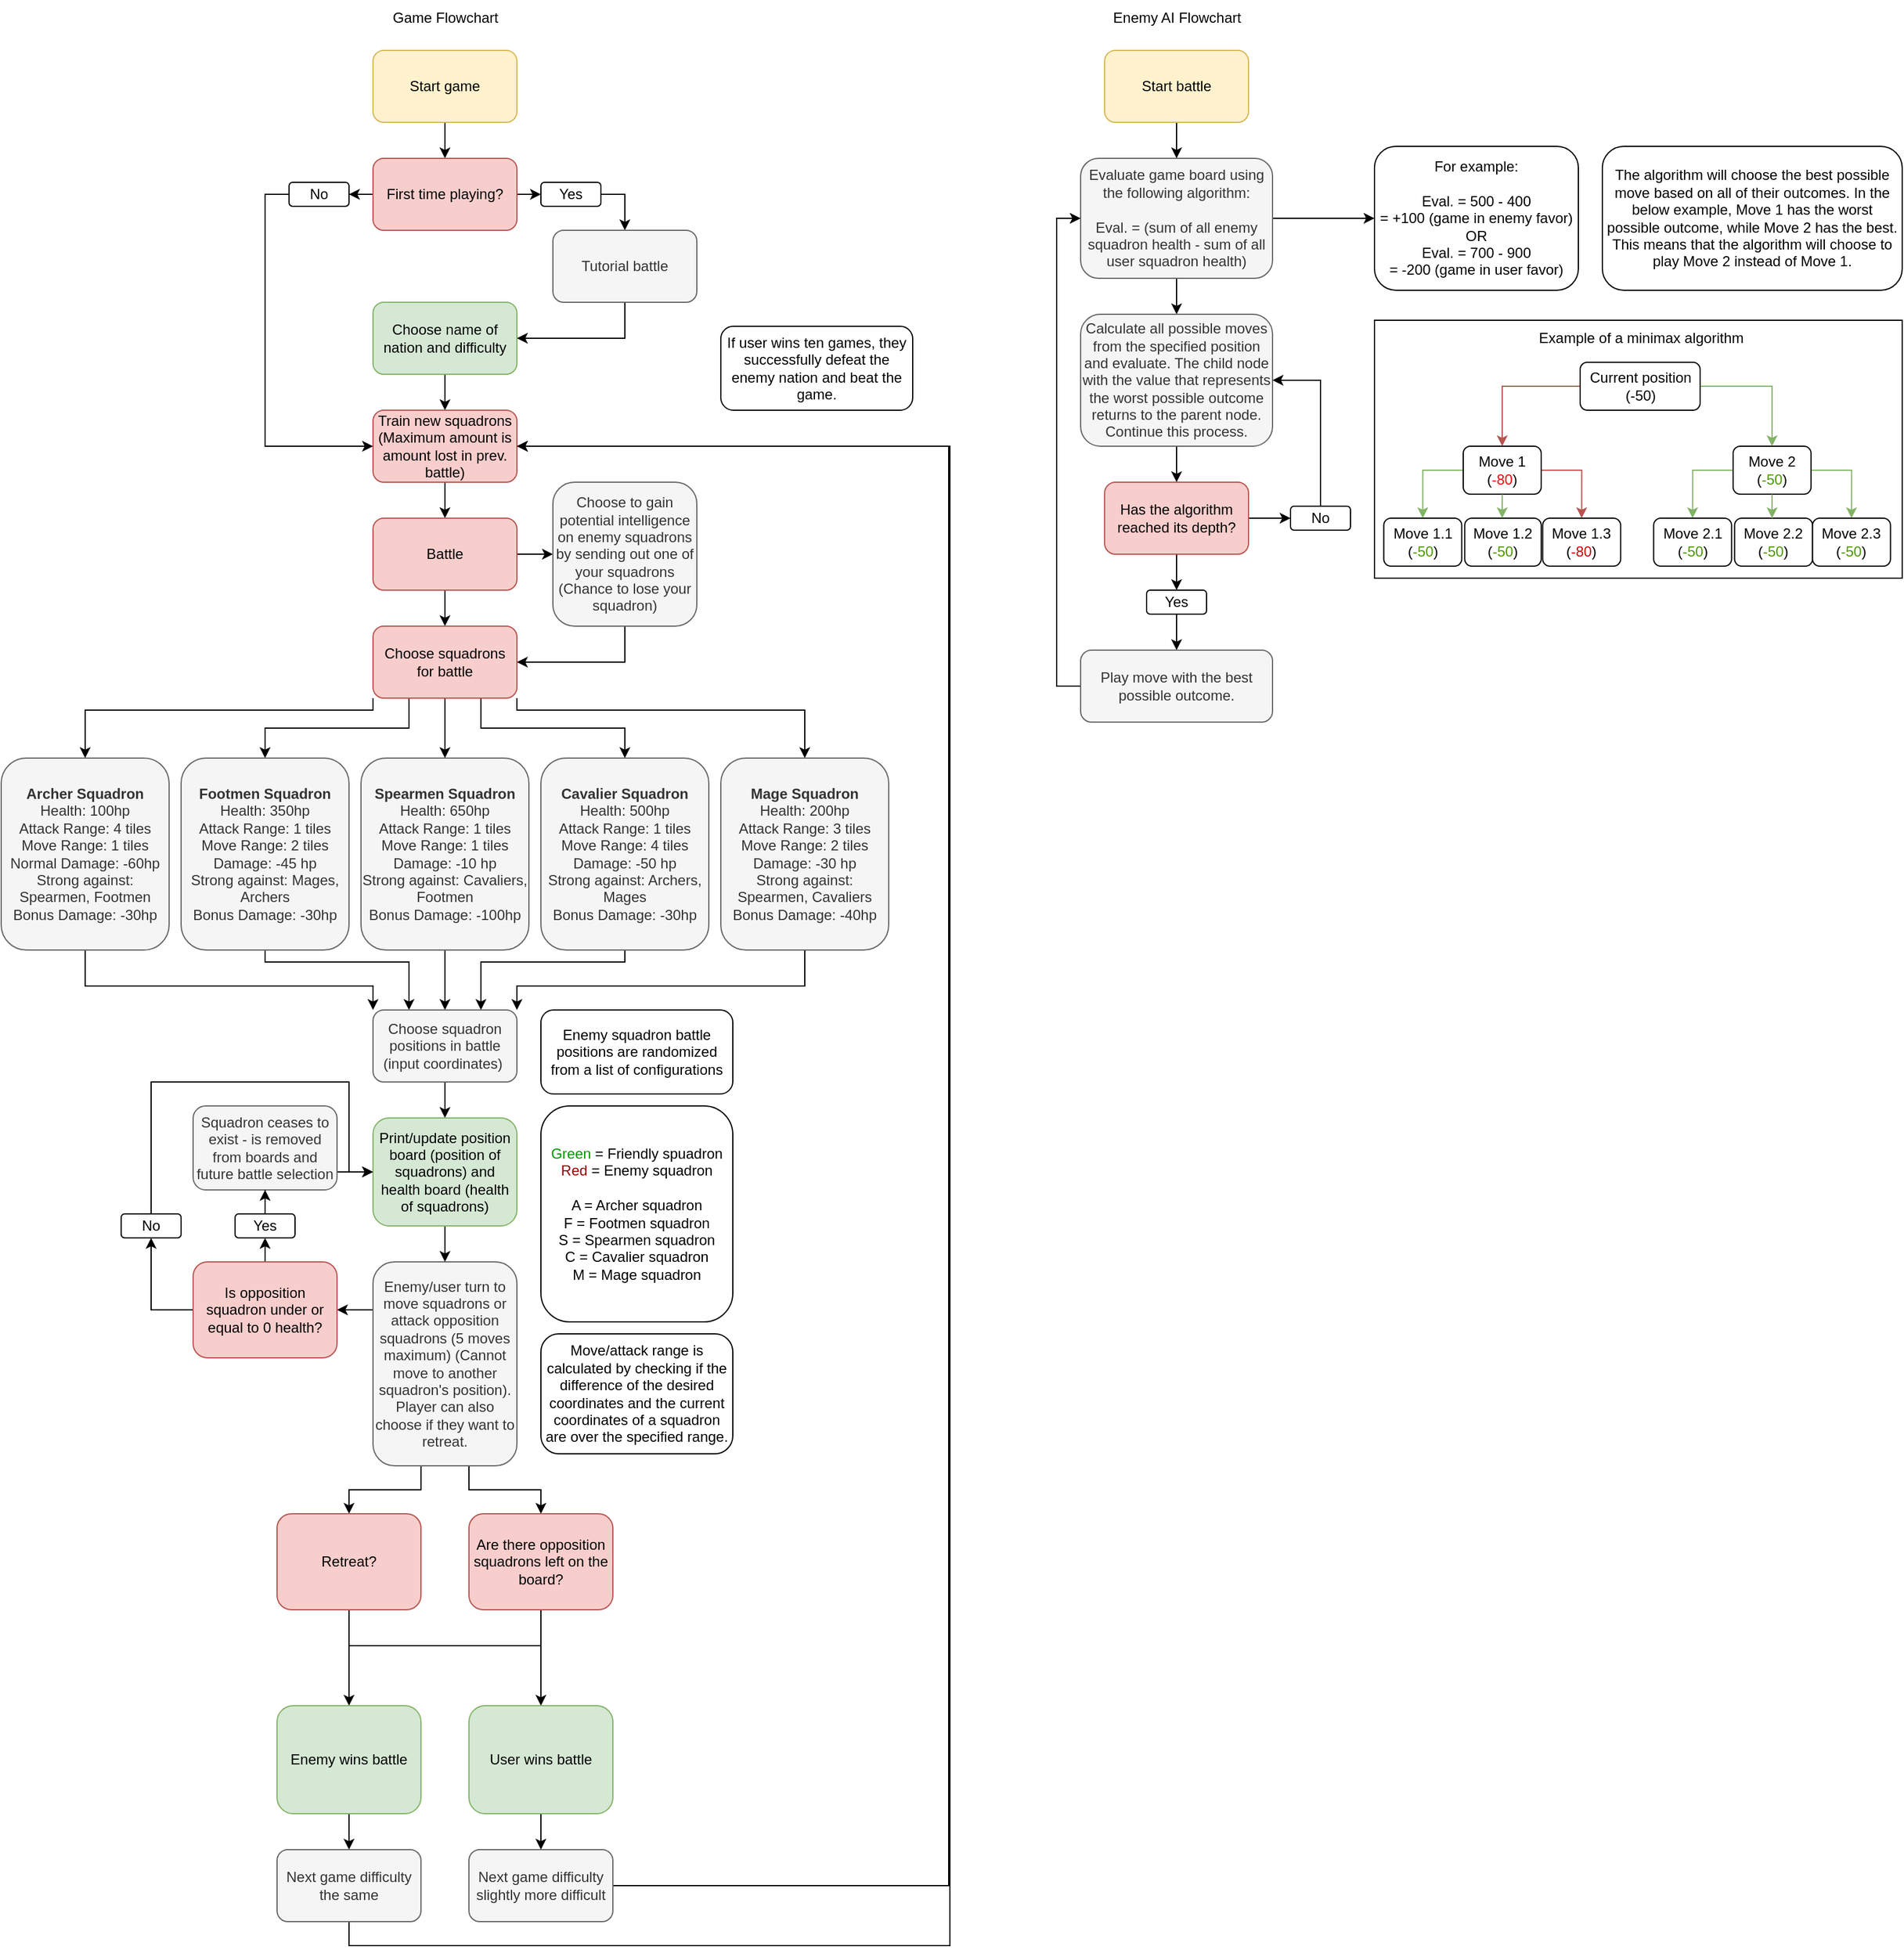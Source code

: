 <mxfile version="24.7.17">
  <diagram name="Page-1" id="LLHr5reggwAghq3CUUuB">
    <mxGraphModel dx="1195" dy="622" grid="1" gridSize="10" guides="1" tooltips="1" connect="1" arrows="1" fold="1" page="1" pageScale="1" pageWidth="2000" pageHeight="2000" math="0" shadow="0">
      <root>
        <mxCell id="0" />
        <mxCell id="1" parent="0" />
        <mxCell id="nDnPipDTX__lZtJsyPZ6-16" style="edgeStyle=orthogonalEdgeStyle;rounded=0;orthogonalLoop=1;jettySize=auto;html=1;exitX=0.5;exitY=1;exitDx=0;exitDy=0;entryX=0.5;entryY=0;entryDx=0;entryDy=0;" parent="1" source="nDnPipDTX__lZtJsyPZ6-1" target="nDnPipDTX__lZtJsyPZ6-9" edge="1">
          <mxGeometry relative="1" as="geometry" />
        </mxCell>
        <mxCell id="nDnPipDTX__lZtJsyPZ6-1" value="Start game" style="rounded=1;whiteSpace=wrap;html=1;fillColor=#fff2cc;strokeColor=#d6b656;" parent="1" vertex="1">
          <mxGeometry x="360" y="80" width="120" height="60" as="geometry" />
        </mxCell>
        <mxCell id="nDnPipDTX__lZtJsyPZ6-8" style="edgeStyle=orthogonalEdgeStyle;rounded=0;orthogonalLoop=1;jettySize=auto;html=1;entryX=0.5;entryY=0;entryDx=0;entryDy=0;" parent="1" target="nDnPipDTX__lZtJsyPZ6-7" edge="1">
          <mxGeometry relative="1" as="geometry">
            <mxPoint x="420.0" y="440" as="sourcePoint" />
          </mxGeometry>
        </mxCell>
        <mxCell id="nDnPipDTX__lZtJsyPZ6-43" style="edgeStyle=orthogonalEdgeStyle;rounded=0;orthogonalLoop=1;jettySize=auto;html=1;exitX=0.5;exitY=1;exitDx=0;exitDy=0;entryX=0.5;entryY=0;entryDx=0;entryDy=0;" parent="1" source="nDnPipDTX__lZtJsyPZ6-2" target="nDnPipDTX__lZtJsyPZ6-42" edge="1">
          <mxGeometry relative="1" as="geometry" />
        </mxCell>
        <mxCell id="nDnPipDTX__lZtJsyPZ6-2" value="Choose name of nation and difficulty" style="rounded=1;whiteSpace=wrap;html=1;fillColor=#d5e8d4;strokeColor=#82b366;" parent="1" vertex="1">
          <mxGeometry x="360" y="290" width="120" height="60" as="geometry" />
        </mxCell>
        <mxCell id="nDnPipDTX__lZtJsyPZ6-23" style="edgeStyle=orthogonalEdgeStyle;rounded=0;orthogonalLoop=1;jettySize=auto;html=1;exitX=0.5;exitY=1;exitDx=0;exitDy=0;" parent="1" source="nDnPipDTX__lZtJsyPZ6-7" target="nDnPipDTX__lZtJsyPZ6-22" edge="1">
          <mxGeometry relative="1" as="geometry" />
        </mxCell>
        <mxCell id="nDnPipDTX__lZtJsyPZ6-25" style="edgeStyle=orthogonalEdgeStyle;rounded=0;orthogonalLoop=1;jettySize=auto;html=1;exitX=1;exitY=0.5;exitDx=0;exitDy=0;entryX=0;entryY=0.5;entryDx=0;entryDy=0;" parent="1" source="nDnPipDTX__lZtJsyPZ6-7" target="nDnPipDTX__lZtJsyPZ6-24" edge="1">
          <mxGeometry relative="1" as="geometry" />
        </mxCell>
        <mxCell id="nDnPipDTX__lZtJsyPZ6-7" value="Battle" style="rounded=1;whiteSpace=wrap;html=1;fillColor=#f8cecc;strokeColor=#b85450;" parent="1" vertex="1">
          <mxGeometry x="360" y="470" width="120" height="60" as="geometry" />
        </mxCell>
        <mxCell id="nDnPipDTX__lZtJsyPZ6-13" style="edgeStyle=orthogonalEdgeStyle;rounded=0;orthogonalLoop=1;jettySize=auto;html=1;exitX=1;exitY=0.5;exitDx=0;exitDy=0;entryX=0;entryY=0.5;entryDx=0;entryDy=0;" parent="1" source="nDnPipDTX__lZtJsyPZ6-9" target="nDnPipDTX__lZtJsyPZ6-12" edge="1">
          <mxGeometry relative="1" as="geometry" />
        </mxCell>
        <mxCell id="d4Snxb7S1tcMy_HiNzXj-58" style="edgeStyle=orthogonalEdgeStyle;rounded=0;orthogonalLoop=1;jettySize=auto;html=1;" parent="1" source="nDnPipDTX__lZtJsyPZ6-9" target="d4Snxb7S1tcMy_HiNzXj-54" edge="1">
          <mxGeometry relative="1" as="geometry" />
        </mxCell>
        <mxCell id="nDnPipDTX__lZtJsyPZ6-9" value="First time playing?" style="rounded=1;whiteSpace=wrap;html=1;fillColor=#f8cecc;strokeColor=#b85450;" parent="1" vertex="1">
          <mxGeometry x="360" y="170" width="120" height="60" as="geometry" />
        </mxCell>
        <mxCell id="nDnPipDTX__lZtJsyPZ6-20" style="edgeStyle=orthogonalEdgeStyle;rounded=0;orthogonalLoop=1;jettySize=auto;html=1;exitX=1;exitY=0.5;exitDx=0;exitDy=0;" parent="1" source="nDnPipDTX__lZtJsyPZ6-12" target="nDnPipDTX__lZtJsyPZ6-17" edge="1">
          <mxGeometry relative="1" as="geometry" />
        </mxCell>
        <mxCell id="nDnPipDTX__lZtJsyPZ6-12" value="Yes" style="rounded=1;whiteSpace=wrap;html=1;" parent="1" vertex="1">
          <mxGeometry x="500" y="190" width="50" height="20" as="geometry" />
        </mxCell>
        <mxCell id="nDnPipDTX__lZtJsyPZ6-21" style="edgeStyle=orthogonalEdgeStyle;rounded=0;orthogonalLoop=1;jettySize=auto;html=1;entryX=1;entryY=0.5;entryDx=0;entryDy=0;" parent="1" source="nDnPipDTX__lZtJsyPZ6-17" target="nDnPipDTX__lZtJsyPZ6-2" edge="1">
          <mxGeometry relative="1" as="geometry">
            <Array as="points">
              <mxPoint x="570" y="320" />
            </Array>
          </mxGeometry>
        </mxCell>
        <mxCell id="nDnPipDTX__lZtJsyPZ6-17" value="Tutorial battle" style="rounded=1;whiteSpace=wrap;html=1;fillColor=#f5f5f5;fontColor=#333333;strokeColor=#666666;" parent="1" vertex="1">
          <mxGeometry x="510" y="230" width="120" height="60" as="geometry" />
        </mxCell>
        <mxCell id="nDnPipDTX__lZtJsyPZ6-36" style="edgeStyle=orthogonalEdgeStyle;rounded=0;orthogonalLoop=1;jettySize=auto;html=1;entryX=0.5;entryY=0;entryDx=0;entryDy=0;" parent="1" source="nDnPipDTX__lZtJsyPZ6-22" target="nDnPipDTX__lZtJsyPZ6-33" edge="1">
          <mxGeometry relative="1" as="geometry" />
        </mxCell>
        <mxCell id="nDnPipDTX__lZtJsyPZ6-37" style="edgeStyle=orthogonalEdgeStyle;rounded=0;orthogonalLoop=1;jettySize=auto;html=1;exitX=0.75;exitY=1;exitDx=0;exitDy=0;" parent="1" source="nDnPipDTX__lZtJsyPZ6-22" target="nDnPipDTX__lZtJsyPZ6-34" edge="1">
          <mxGeometry relative="1" as="geometry" />
        </mxCell>
        <mxCell id="nDnPipDTX__lZtJsyPZ6-38" style="edgeStyle=orthogonalEdgeStyle;rounded=0;orthogonalLoop=1;jettySize=auto;html=1;exitX=1;exitY=1;exitDx=0;exitDy=0;entryX=0.5;entryY=0;entryDx=0;entryDy=0;" parent="1" source="nDnPipDTX__lZtJsyPZ6-22" target="nDnPipDTX__lZtJsyPZ6-35" edge="1">
          <mxGeometry relative="1" as="geometry">
            <Array as="points">
              <mxPoint x="480" y="630" />
              <mxPoint x="720" y="630" />
            </Array>
          </mxGeometry>
        </mxCell>
        <mxCell id="nDnPipDTX__lZtJsyPZ6-39" style="edgeStyle=orthogonalEdgeStyle;rounded=0;orthogonalLoop=1;jettySize=auto;html=1;exitX=0.25;exitY=1;exitDx=0;exitDy=0;" parent="1" source="nDnPipDTX__lZtJsyPZ6-22" target="nDnPipDTX__lZtJsyPZ6-32" edge="1">
          <mxGeometry relative="1" as="geometry" />
        </mxCell>
        <mxCell id="nDnPipDTX__lZtJsyPZ6-40" style="edgeStyle=orthogonalEdgeStyle;rounded=0;orthogonalLoop=1;jettySize=auto;html=1;exitX=0;exitY=1;exitDx=0;exitDy=0;entryX=0.5;entryY=0;entryDx=0;entryDy=0;" parent="1" source="nDnPipDTX__lZtJsyPZ6-22" target="nDnPipDTX__lZtJsyPZ6-30" edge="1">
          <mxGeometry relative="1" as="geometry">
            <Array as="points">
              <mxPoint x="360" y="630" />
              <mxPoint x="120" y="630" />
            </Array>
          </mxGeometry>
        </mxCell>
        <mxCell id="nDnPipDTX__lZtJsyPZ6-22" value="Choose squadrons for battle" style="rounded=1;whiteSpace=wrap;html=1;fillColor=#f8cecc;strokeColor=#b85450;" parent="1" vertex="1">
          <mxGeometry x="360" y="560" width="120" height="60" as="geometry" />
        </mxCell>
        <mxCell id="nDnPipDTX__lZtJsyPZ6-26" style="edgeStyle=orthogonalEdgeStyle;rounded=0;orthogonalLoop=1;jettySize=auto;html=1;entryX=1;entryY=0.5;entryDx=0;entryDy=0;" parent="1" source="nDnPipDTX__lZtJsyPZ6-24" target="nDnPipDTX__lZtJsyPZ6-22" edge="1">
          <mxGeometry relative="1" as="geometry">
            <Array as="points">
              <mxPoint x="570" y="590" />
            </Array>
          </mxGeometry>
        </mxCell>
        <mxCell id="nDnPipDTX__lZtJsyPZ6-24" value="Choose to gain potential intelligence on enemy squadrons by sending out one of your squadrons (Chance to lose your squadron)" style="rounded=1;whiteSpace=wrap;html=1;fillColor=#f5f5f5;strokeColor=#666666;fontColor=#333333;" parent="1" vertex="1">
          <mxGeometry x="510" y="440" width="120" height="120" as="geometry" />
        </mxCell>
        <mxCell id="nDnPipDTX__lZtJsyPZ6-58" style="edgeStyle=orthogonalEdgeStyle;rounded=0;orthogonalLoop=1;jettySize=auto;html=1;entryX=0;entryY=0;entryDx=0;entryDy=0;" parent="1" source="nDnPipDTX__lZtJsyPZ6-30" target="nDnPipDTX__lZtJsyPZ6-53" edge="1">
          <mxGeometry relative="1" as="geometry">
            <Array as="points">
              <mxPoint x="120" y="860" />
              <mxPoint x="360" y="860" />
            </Array>
          </mxGeometry>
        </mxCell>
        <mxCell id="nDnPipDTX__lZtJsyPZ6-30" value="&lt;div&gt;&lt;b style=&quot;background-color: initial;&quot;&gt;Archer Squadron&lt;/b&gt;&lt;br&gt;&lt;/div&gt;&lt;div&gt;&lt;div&gt;Health: 100hp&lt;/div&gt;&lt;/div&gt;&lt;div&gt;Attack Range: 4 tiles&lt;/div&gt;&lt;div&gt;Move Range: 1 tiles&lt;/div&gt;&lt;div&gt;&lt;span style=&quot;background-color: initial;&quot;&gt;Normal Damage: -60hp&lt;/span&gt;&lt;/div&gt;&lt;div&gt;&lt;span style=&quot;background-color: initial;&quot;&gt;Strong against: Spearmen, Footmen&lt;/span&gt;&lt;/div&gt;&lt;div&gt;&lt;span style=&quot;background-color: initial;&quot;&gt;Bonus Damage: -30hp&lt;/span&gt;&lt;/div&gt;" style="rounded=1;whiteSpace=wrap;html=1;fillColor=#f5f5f5;fontColor=#333333;strokeColor=#666666;" parent="1" vertex="1">
          <mxGeometry x="50" y="670" width="140" height="160" as="geometry" />
        </mxCell>
        <mxCell id="nDnPipDTX__lZtJsyPZ6-57" style="edgeStyle=orthogonalEdgeStyle;rounded=0;orthogonalLoop=1;jettySize=auto;html=1;exitX=0.5;exitY=1;exitDx=0;exitDy=0;entryX=0.25;entryY=0;entryDx=0;entryDy=0;" parent="1" source="nDnPipDTX__lZtJsyPZ6-32" target="nDnPipDTX__lZtJsyPZ6-53" edge="1">
          <mxGeometry relative="1" as="geometry">
            <Array as="points">
              <mxPoint x="270" y="840" />
              <mxPoint x="390" y="840" />
            </Array>
          </mxGeometry>
        </mxCell>
        <mxCell id="nDnPipDTX__lZtJsyPZ6-32" value="&lt;div&gt;&lt;b style=&quot;background-color: initial;&quot;&gt;Footmen Squadron&lt;/b&gt;&lt;br&gt;&lt;/div&gt;&lt;div&gt;&lt;div&gt;Health: 350hp&lt;/div&gt;&lt;/div&gt;&lt;div&gt;Attack Range: 1 tiles&lt;/div&gt;&lt;div&gt;Move Range: 2 tiles&lt;/div&gt;&lt;div&gt;&lt;span style=&quot;background-color: initial;&quot;&gt;Damage: -45 hp&lt;/span&gt;&lt;/div&gt;&lt;div&gt;&lt;span style=&quot;background-color: initial;&quot;&gt;Strong against: Mages, Archers&lt;/span&gt;&lt;/div&gt;&lt;div&gt;&lt;span style=&quot;background-color: initial;&quot;&gt;Bonus Damage: -30hp&lt;/span&gt;&lt;/div&gt;" style="rounded=1;whiteSpace=wrap;html=1;fillColor=#f5f5f5;fontColor=#333333;strokeColor=#666666;" parent="1" vertex="1">
          <mxGeometry x="200" y="670" width="140" height="160" as="geometry" />
        </mxCell>
        <mxCell id="nDnPipDTX__lZtJsyPZ6-54" style="edgeStyle=orthogonalEdgeStyle;rounded=0;orthogonalLoop=1;jettySize=auto;html=1;entryX=0.5;entryY=0;entryDx=0;entryDy=0;" parent="1" source="nDnPipDTX__lZtJsyPZ6-33" target="nDnPipDTX__lZtJsyPZ6-53" edge="1">
          <mxGeometry relative="1" as="geometry" />
        </mxCell>
        <mxCell id="nDnPipDTX__lZtJsyPZ6-33" value="&lt;div&gt;&lt;b style=&quot;background-color: initial;&quot;&gt;Spearmen Squadron&lt;/b&gt;&lt;br&gt;&lt;/div&gt;&lt;div&gt;&lt;div&gt;Health: 650hp&lt;/div&gt;&lt;/div&gt;&lt;div&gt;Attack Range: 1 tiles&lt;/div&gt;&lt;div&gt;Move Range: 1 tiles&lt;/div&gt;&lt;div&gt;&lt;span style=&quot;background-color: initial;&quot;&gt;Damage: -10 hp&lt;/span&gt;&lt;/div&gt;&lt;div&gt;&lt;span style=&quot;background-color: initial;&quot;&gt;Strong against: Cavaliers,&lt;/span&gt;&lt;/div&gt;&lt;div&gt;&lt;span style=&quot;background-color: initial;&quot;&gt;Footmen&lt;/span&gt;&lt;/div&gt;&lt;div&gt;&lt;span style=&quot;background-color: initial;&quot;&gt;Bonus Damage: -100hp&lt;/span&gt;&lt;/div&gt;" style="rounded=1;whiteSpace=wrap;html=1;fillColor=#f5f5f5;fontColor=#333333;strokeColor=#666666;" parent="1" vertex="1">
          <mxGeometry x="350" y="670" width="140" height="160" as="geometry" />
        </mxCell>
        <mxCell id="nDnPipDTX__lZtJsyPZ6-55" style="edgeStyle=orthogonalEdgeStyle;rounded=0;orthogonalLoop=1;jettySize=auto;html=1;entryX=0.75;entryY=0;entryDx=0;entryDy=0;" parent="1" source="nDnPipDTX__lZtJsyPZ6-34" target="nDnPipDTX__lZtJsyPZ6-53" edge="1">
          <mxGeometry relative="1" as="geometry">
            <Array as="points">
              <mxPoint x="570" y="840" />
              <mxPoint x="450" y="840" />
            </Array>
          </mxGeometry>
        </mxCell>
        <mxCell id="nDnPipDTX__lZtJsyPZ6-34" value="&lt;div&gt;&lt;b style=&quot;background-color: initial;&quot;&gt;Cavalier Squadron&lt;/b&gt;&lt;br&gt;&lt;/div&gt;&lt;div&gt;&lt;div&gt;Health: 500hp&lt;/div&gt;&lt;/div&gt;&lt;div&gt;Attack Range: 1 tiles&lt;/div&gt;&lt;div&gt;Move Range: 4 tiles&lt;/div&gt;&lt;div&gt;&lt;span style=&quot;background-color: initial;&quot;&gt;Damage: -50 hp&lt;/span&gt;&lt;/div&gt;&lt;div&gt;&lt;span style=&quot;background-color: initial;&quot;&gt;Strong against: Archers, Mages&lt;/span&gt;&lt;/div&gt;&lt;div&gt;&lt;span style=&quot;background-color: initial;&quot;&gt;Bonus Damage: -30hp&lt;/span&gt;&lt;/div&gt;" style="rounded=1;whiteSpace=wrap;html=1;fillColor=#f5f5f5;fontColor=#333333;strokeColor=#666666;" parent="1" vertex="1">
          <mxGeometry x="500" y="670" width="140" height="160" as="geometry" />
        </mxCell>
        <mxCell id="nDnPipDTX__lZtJsyPZ6-56" style="edgeStyle=orthogonalEdgeStyle;rounded=0;orthogonalLoop=1;jettySize=auto;html=1;entryX=1;entryY=0;entryDx=0;entryDy=0;" parent="1" source="nDnPipDTX__lZtJsyPZ6-35" target="nDnPipDTX__lZtJsyPZ6-53" edge="1">
          <mxGeometry relative="1" as="geometry">
            <Array as="points">
              <mxPoint x="720" y="860" />
              <mxPoint x="480" y="860" />
            </Array>
          </mxGeometry>
        </mxCell>
        <mxCell id="nDnPipDTX__lZtJsyPZ6-35" value="&lt;div&gt;&lt;b style=&quot;background-color: initial;&quot;&gt;Mage Squadron&lt;/b&gt;&lt;br&gt;&lt;/div&gt;&lt;div&gt;&lt;div&gt;Health: 200hp&lt;/div&gt;&lt;/div&gt;&lt;div&gt;Attack Range: 3 tiles&lt;/div&gt;&lt;div&gt;Move Range: 2 tiles&lt;/div&gt;&lt;div&gt;&lt;span style=&quot;background-color: initial;&quot;&gt;Damage: -30 hp&lt;/span&gt;&lt;/div&gt;&lt;div&gt;&lt;span style=&quot;background-color: initial;&quot;&gt;Strong against: Spearmen, Cavaliers&lt;/span&gt;&lt;/div&gt;&lt;div&gt;&lt;span style=&quot;background-color: initial;&quot;&gt;Bonus Damage: -40hp&lt;/span&gt;&lt;/div&gt;" style="rounded=1;whiteSpace=wrap;html=1;fillColor=#f5f5f5;fontColor=#333333;strokeColor=#666666;" parent="1" vertex="1">
          <mxGeometry x="650" y="670" width="140" height="160" as="geometry" />
        </mxCell>
        <mxCell id="nDnPipDTX__lZtJsyPZ6-42" value="Train new squadrons (Maximum amount is amount lost in prev. battle)" style="rounded=1;whiteSpace=wrap;html=1;fillColor=#f8cecc;strokeColor=#b85450;" parent="1" vertex="1">
          <mxGeometry x="360" y="380" width="120" height="60" as="geometry" />
        </mxCell>
        <mxCell id="d4Snxb7S1tcMy_HiNzXj-8" style="edgeStyle=orthogonalEdgeStyle;rounded=0;orthogonalLoop=1;jettySize=auto;html=1;entryX=0.5;entryY=0;entryDx=0;entryDy=0;" parent="1" source="nDnPipDTX__lZtJsyPZ6-53" target="d4Snxb7S1tcMy_HiNzXj-5" edge="1">
          <mxGeometry relative="1" as="geometry" />
        </mxCell>
        <mxCell id="nDnPipDTX__lZtJsyPZ6-53" value="Choose squadron positions in battle (input coordinates)&amp;nbsp;" style="rounded=1;whiteSpace=wrap;html=1;fillColor=#f5f5f5;strokeColor=#666666;fontColor=#333333;" parent="1" vertex="1">
          <mxGeometry x="360" y="880" width="120" height="60" as="geometry" />
        </mxCell>
        <mxCell id="nDnPipDTX__lZtJsyPZ6-59" value="&lt;div&gt;&lt;font color=&quot;#009900&quot;&gt;Green &lt;/font&gt;= Friendly spuadron&lt;/div&gt;&lt;div&gt;&lt;font color=&quot;#990000&quot;&gt;Red&lt;/font&gt; = Enemy squadron&lt;/div&gt;&lt;div&gt;&lt;br&gt;&lt;/div&gt;A = Archer squadron&lt;div&gt;F = Footmen squadron&lt;/div&gt;&lt;div&gt;S = Spearmen squadron&lt;/div&gt;&lt;div&gt;C = Cavalier squadron&lt;/div&gt;&lt;div&gt;M = Mage squadron&lt;/div&gt;" style="rounded=1;whiteSpace=wrap;html=1;" parent="1" vertex="1">
          <mxGeometry x="500" y="960" width="160" height="180" as="geometry" />
        </mxCell>
        <mxCell id="d4Snxb7S1tcMy_HiNzXj-3" style="edgeStyle=orthogonalEdgeStyle;rounded=0;orthogonalLoop=1;jettySize=auto;html=1;entryX=1;entryY=0.5;entryDx=0;entryDy=0;" parent="1" source="nDnPipDTX__lZtJsyPZ6-62" target="d4Snxb7S1tcMy_HiNzXj-2" edge="1">
          <mxGeometry relative="1" as="geometry">
            <Array as="points">
              <mxPoint x="350" y="1130" />
              <mxPoint x="350" y="1130" />
            </Array>
          </mxGeometry>
        </mxCell>
        <mxCell id="d4Snxb7S1tcMy_HiNzXj-38" style="edgeStyle=orthogonalEdgeStyle;rounded=0;orthogonalLoop=1;jettySize=auto;html=1;entryX=0.5;entryY=0;entryDx=0;entryDy=0;" parent="1" source="nDnPipDTX__lZtJsyPZ6-62" target="d4Snxb7S1tcMy_HiNzXj-27" edge="1">
          <mxGeometry relative="1" as="geometry">
            <Array as="points">
              <mxPoint x="400" y="1280" />
              <mxPoint x="340" y="1280" />
            </Array>
          </mxGeometry>
        </mxCell>
        <mxCell id="d4Snxb7S1tcMy_HiNzXj-46" style="edgeStyle=orthogonalEdgeStyle;rounded=0;orthogonalLoop=1;jettySize=auto;html=1;entryX=0.5;entryY=0;entryDx=0;entryDy=0;" parent="1" source="nDnPipDTX__lZtJsyPZ6-62" target="d4Snxb7S1tcMy_HiNzXj-21" edge="1">
          <mxGeometry relative="1" as="geometry">
            <Array as="points">
              <mxPoint x="440" y="1280" />
              <mxPoint x="500" y="1280" />
            </Array>
          </mxGeometry>
        </mxCell>
        <mxCell id="nDnPipDTX__lZtJsyPZ6-62" value="Enemy/user turn to move squadrons or attack opposition squadrons (5 moves maximum) (Cannot move to another squadron&#39;s position). Player can also choose if they want to retreat." style="rounded=1;whiteSpace=wrap;html=1;fillColor=#f5f5f5;strokeColor=#666666;fontColor=#333333;" parent="1" vertex="1">
          <mxGeometry x="360" y="1090" width="120" height="170" as="geometry" />
        </mxCell>
        <mxCell id="d4Snxb7S1tcMy_HiNzXj-12" style="edgeStyle=orthogonalEdgeStyle;rounded=0;orthogonalLoop=1;jettySize=auto;html=1;exitX=0.5;exitY=0;exitDx=0;exitDy=0;entryX=0.5;entryY=1;entryDx=0;entryDy=0;" parent="1" source="d4Snxb7S1tcMy_HiNzXj-2" target="d4Snxb7S1tcMy_HiNzXj-11" edge="1">
          <mxGeometry relative="1" as="geometry" />
        </mxCell>
        <mxCell id="d4Snxb7S1tcMy_HiNzXj-17" style="edgeStyle=orthogonalEdgeStyle;rounded=0;orthogonalLoop=1;jettySize=auto;html=1;entryX=0.5;entryY=1;entryDx=0;entryDy=0;" parent="1" source="d4Snxb7S1tcMy_HiNzXj-2" target="d4Snxb7S1tcMy_HiNzXj-16" edge="1">
          <mxGeometry relative="1" as="geometry" />
        </mxCell>
        <mxCell id="d4Snxb7S1tcMy_HiNzXj-2" value="Is opposition squadron under or equal to 0 health?" style="rounded=1;whiteSpace=wrap;html=1;fillColor=#f8cecc;strokeColor=#b85450;" parent="1" vertex="1">
          <mxGeometry x="210" y="1090" width="120" height="80" as="geometry" />
        </mxCell>
        <mxCell id="d4Snxb7S1tcMy_HiNzXj-9" value="" style="edgeStyle=orthogonalEdgeStyle;rounded=0;orthogonalLoop=1;jettySize=auto;html=1;" parent="1" source="d4Snxb7S1tcMy_HiNzXj-5" target="nDnPipDTX__lZtJsyPZ6-62" edge="1">
          <mxGeometry relative="1" as="geometry" />
        </mxCell>
        <mxCell id="d4Snxb7S1tcMy_HiNzXj-5" value="Print/update position board (position of squadrons) and health board (health of squadrons)" style="rounded=1;whiteSpace=wrap;html=1;fillColor=#d5e8d4;strokeColor=#82b366;" parent="1" vertex="1">
          <mxGeometry x="360" y="970" width="120" height="90" as="geometry" />
        </mxCell>
        <mxCell id="d4Snxb7S1tcMy_HiNzXj-14" style="edgeStyle=orthogonalEdgeStyle;rounded=0;orthogonalLoop=1;jettySize=auto;html=1;" parent="1" source="d4Snxb7S1tcMy_HiNzXj-10" target="d4Snxb7S1tcMy_HiNzXj-5" edge="1">
          <mxGeometry relative="1" as="geometry">
            <Array as="points">
              <mxPoint x="350" y="1015" />
              <mxPoint x="350" y="1015" />
            </Array>
          </mxGeometry>
        </mxCell>
        <mxCell id="d4Snxb7S1tcMy_HiNzXj-10" value="Squadron ceases to exist - is removed from boards and future battle selection" style="rounded=1;whiteSpace=wrap;html=1;fillColor=#f5f5f5;strokeColor=#666666;fontColor=#333333;" parent="1" vertex="1">
          <mxGeometry x="210" y="960" width="120" height="70" as="geometry" />
        </mxCell>
        <mxCell id="d4Snxb7S1tcMy_HiNzXj-13" style="edgeStyle=orthogonalEdgeStyle;rounded=0;orthogonalLoop=1;jettySize=auto;html=1;entryX=0.5;entryY=1;entryDx=0;entryDy=0;" parent="1" source="d4Snxb7S1tcMy_HiNzXj-11" target="d4Snxb7S1tcMy_HiNzXj-10" edge="1">
          <mxGeometry relative="1" as="geometry" />
        </mxCell>
        <mxCell id="d4Snxb7S1tcMy_HiNzXj-11" value="Yes" style="rounded=1;whiteSpace=wrap;html=1;" parent="1" vertex="1">
          <mxGeometry x="245" y="1050" width="50" height="20" as="geometry" />
        </mxCell>
        <mxCell id="d4Snxb7S1tcMy_HiNzXj-19" style="edgeStyle=orthogonalEdgeStyle;rounded=0;orthogonalLoop=1;jettySize=auto;html=1;exitX=0.5;exitY=0;exitDx=0;exitDy=0;" parent="1" source="d4Snxb7S1tcMy_HiNzXj-16" target="d4Snxb7S1tcMy_HiNzXj-5" edge="1">
          <mxGeometry relative="1" as="geometry">
            <mxPoint x="360" y="1120" as="targetPoint" />
            <mxPoint x="130.0" y="980.0" as="sourcePoint" />
            <Array as="points">
              <mxPoint x="175" y="940" />
              <mxPoint x="340" y="940" />
              <mxPoint x="340" y="1015" />
            </Array>
          </mxGeometry>
        </mxCell>
        <mxCell id="d4Snxb7S1tcMy_HiNzXj-16" value="No" style="rounded=1;whiteSpace=wrap;html=1;" parent="1" vertex="1">
          <mxGeometry x="150" y="1050" width="50" height="20" as="geometry" />
        </mxCell>
        <mxCell id="d4Snxb7S1tcMy_HiNzXj-50" style="edgeStyle=orthogonalEdgeStyle;rounded=0;orthogonalLoop=1;jettySize=auto;html=1;" parent="1" source="d4Snxb7S1tcMy_HiNzXj-21" target="d4Snxb7S1tcMy_HiNzXj-31" edge="1">
          <mxGeometry relative="1" as="geometry">
            <Array as="points">
              <mxPoint x="500" y="1410" />
              <mxPoint x="340" y="1410" />
            </Array>
          </mxGeometry>
        </mxCell>
        <mxCell id="d4Snxb7S1tcMy_HiNzXj-21" value="Are there opposition squadrons left on the board?" style="rounded=1;whiteSpace=wrap;html=1;fillColor=#f8cecc;strokeColor=#b85450;" parent="1" vertex="1">
          <mxGeometry x="440" y="1300" width="120" height="80" as="geometry" />
        </mxCell>
        <mxCell id="d4Snxb7S1tcMy_HiNzXj-49" style="edgeStyle=orthogonalEdgeStyle;rounded=0;orthogonalLoop=1;jettySize=auto;html=1;" parent="1" source="d4Snxb7S1tcMy_HiNzXj-27" target="d4Snxb7S1tcMy_HiNzXj-30" edge="1">
          <mxGeometry relative="1" as="geometry">
            <Array as="points">
              <mxPoint x="340" y="1410" />
              <mxPoint x="500" y="1410" />
            </Array>
          </mxGeometry>
        </mxCell>
        <mxCell id="d4Snxb7S1tcMy_HiNzXj-27" value="Retreat?" style="rounded=1;whiteSpace=wrap;html=1;fillColor=#f8cecc;strokeColor=#b85450;" parent="1" vertex="1">
          <mxGeometry x="280" y="1300" width="120" height="80" as="geometry" />
        </mxCell>
        <mxCell id="d4Snxb7S1tcMy_HiNzXj-62" style="edgeStyle=orthogonalEdgeStyle;rounded=0;orthogonalLoop=1;jettySize=auto;html=1;entryX=0.5;entryY=0;entryDx=0;entryDy=0;" parent="1" source="d4Snxb7S1tcMy_HiNzXj-30" target="d4Snxb7S1tcMy_HiNzXj-61" edge="1">
          <mxGeometry relative="1" as="geometry" />
        </mxCell>
        <mxCell id="d4Snxb7S1tcMy_HiNzXj-30" value="User wins battle" style="rounded=1;whiteSpace=wrap;html=1;fillColor=#d5e8d4;strokeColor=#82b366;" parent="1" vertex="1">
          <mxGeometry x="440" y="1460" width="120" height="90" as="geometry" />
        </mxCell>
        <mxCell id="d4Snxb7S1tcMy_HiNzXj-64" style="edgeStyle=orthogonalEdgeStyle;rounded=0;orthogonalLoop=1;jettySize=auto;html=1;entryX=0.5;entryY=0;entryDx=0;entryDy=0;" parent="1" source="d4Snxb7S1tcMy_HiNzXj-31" target="d4Snxb7S1tcMy_HiNzXj-63" edge="1">
          <mxGeometry relative="1" as="geometry" />
        </mxCell>
        <mxCell id="d4Snxb7S1tcMy_HiNzXj-31" value="Enemy wins battle" style="rounded=1;whiteSpace=wrap;html=1;fillColor=#d5e8d4;strokeColor=#82b366;" parent="1" vertex="1">
          <mxGeometry x="280" y="1460" width="120" height="90" as="geometry" />
        </mxCell>
        <mxCell id="d4Snxb7S1tcMy_HiNzXj-51" value="Enemy squadron battle positions are randomized from a list of configurations" style="rounded=1;whiteSpace=wrap;html=1;" parent="1" vertex="1">
          <mxGeometry x="500" y="880" width="160" height="70" as="geometry" />
        </mxCell>
        <mxCell id="d4Snxb7S1tcMy_HiNzXj-59" style="edgeStyle=orthogonalEdgeStyle;rounded=0;orthogonalLoop=1;jettySize=auto;html=1;entryX=0;entryY=0.5;entryDx=0;entryDy=0;" parent="1" source="d4Snxb7S1tcMy_HiNzXj-54" target="nDnPipDTX__lZtJsyPZ6-42" edge="1">
          <mxGeometry relative="1" as="geometry">
            <Array as="points">
              <mxPoint x="270" y="200" />
              <mxPoint x="270" y="410" />
            </Array>
          </mxGeometry>
        </mxCell>
        <mxCell id="d4Snxb7S1tcMy_HiNzXj-54" value="No" style="rounded=1;whiteSpace=wrap;html=1;" parent="1" vertex="1">
          <mxGeometry x="290" y="190" width="50" height="20" as="geometry" />
        </mxCell>
        <mxCell id="d4Snxb7S1tcMy_HiNzXj-65" style="edgeStyle=orthogonalEdgeStyle;rounded=0;orthogonalLoop=1;jettySize=auto;html=1;entryX=1;entryY=0.5;entryDx=0;entryDy=0;" parent="1" source="d4Snxb7S1tcMy_HiNzXj-61" target="nDnPipDTX__lZtJsyPZ6-42" edge="1">
          <mxGeometry relative="1" as="geometry">
            <mxPoint x="820" y="410" as="targetPoint" />
            <Array as="points">
              <mxPoint x="840" y="1610" />
              <mxPoint x="840" y="410" />
            </Array>
          </mxGeometry>
        </mxCell>
        <mxCell id="d4Snxb7S1tcMy_HiNzXj-61" value="Next game difficulty slightly more difficult" style="rounded=1;whiteSpace=wrap;html=1;fillColor=#f5f5f5;fontColor=#333333;strokeColor=#666666;" parent="1" vertex="1">
          <mxGeometry x="440" y="1580" width="120" height="60" as="geometry" />
        </mxCell>
        <mxCell id="d4Snxb7S1tcMy_HiNzXj-66" style="edgeStyle=orthogonalEdgeStyle;rounded=0;orthogonalLoop=1;jettySize=auto;html=1;entryX=1;entryY=0.5;entryDx=0;entryDy=0;" parent="1" source="d4Snxb7S1tcMy_HiNzXj-63" target="nDnPipDTX__lZtJsyPZ6-42" edge="1">
          <mxGeometry relative="1" as="geometry">
            <mxPoint x="840" y="400" as="targetPoint" />
            <Array as="points">
              <mxPoint x="340" y="1660" />
              <mxPoint x="841" y="1660" />
              <mxPoint x="841" y="410" />
            </Array>
          </mxGeometry>
        </mxCell>
        <mxCell id="d4Snxb7S1tcMy_HiNzXj-63" value="Next game difficulty the same" style="rounded=1;whiteSpace=wrap;html=1;fillColor=#f5f5f5;fontColor=#333333;strokeColor=#666666;" parent="1" vertex="1">
          <mxGeometry x="280" y="1580" width="120" height="60" as="geometry" />
        </mxCell>
        <mxCell id="d4Snxb7S1tcMy_HiNzXj-68" value="If user wins ten games, they successfully defeat the enemy nation and beat the game." style="rounded=1;whiteSpace=wrap;html=1;" parent="1" vertex="1">
          <mxGeometry x="650" y="310" width="160" height="70" as="geometry" />
        </mxCell>
        <mxCell id="d4Snxb7S1tcMy_HiNzXj-69" value="Game Flowchart" style="text;html=1;align=center;verticalAlign=middle;resizable=0;points=[];autosize=1;strokeColor=none;fillColor=none;" parent="1" vertex="1">
          <mxGeometry x="365" y="38" width="110" height="30" as="geometry" />
        </mxCell>
        <mxCell id="d4Snxb7S1tcMy_HiNzXj-70" value="Enemy AI Flowchart" style="text;html=1;align=center;verticalAlign=middle;resizable=0;points=[];autosize=1;strokeColor=none;fillColor=none;" parent="1" vertex="1">
          <mxGeometry x="965" y="38" width="130" height="30" as="geometry" />
        </mxCell>
        <mxCell id="d4Snxb7S1tcMy_HiNzXj-75" style="edgeStyle=orthogonalEdgeStyle;rounded=0;orthogonalLoop=1;jettySize=auto;html=1;entryX=0.5;entryY=0;entryDx=0;entryDy=0;" parent="1" source="d4Snxb7S1tcMy_HiNzXj-71" target="d4Snxb7S1tcMy_HiNzXj-73" edge="1">
          <mxGeometry relative="1" as="geometry" />
        </mxCell>
        <mxCell id="d4Snxb7S1tcMy_HiNzXj-71" value="Start battle" style="rounded=1;whiteSpace=wrap;html=1;fillColor=#fff2cc;strokeColor=#d6b656;" parent="1" vertex="1">
          <mxGeometry x="970" y="80" width="120" height="60" as="geometry" />
        </mxCell>
        <mxCell id="d4Snxb7S1tcMy_HiNzXj-72" value="Move/attack range is calculated by checking if the difference of the desired coordinates and the current coordinates of a squadron are over the specified range." style="rounded=1;whiteSpace=wrap;html=1;" parent="1" vertex="1">
          <mxGeometry x="500" y="1150" width="160" height="100" as="geometry" />
        </mxCell>
        <mxCell id="d4Snxb7S1tcMy_HiNzXj-78" style="edgeStyle=orthogonalEdgeStyle;rounded=0;orthogonalLoop=1;jettySize=auto;html=1;entryX=0.5;entryY=0;entryDx=0;entryDy=0;" parent="1" source="d4Snxb7S1tcMy_HiNzXj-73" target="d4Snxb7S1tcMy_HiNzXj-77" edge="1">
          <mxGeometry relative="1" as="geometry" />
        </mxCell>
        <mxCell id="d4Snxb7S1tcMy_HiNzXj-86" style="edgeStyle=orthogonalEdgeStyle;rounded=0;orthogonalLoop=1;jettySize=auto;html=1;entryX=0;entryY=0.5;entryDx=0;entryDy=0;" parent="1" source="d4Snxb7S1tcMy_HiNzXj-73" target="d4Snxb7S1tcMy_HiNzXj-74" edge="1">
          <mxGeometry relative="1" as="geometry" />
        </mxCell>
        <mxCell id="d4Snxb7S1tcMy_HiNzXj-73" value="Evaluate game board using the following algorithm:&lt;div&gt;&lt;br&gt;&lt;/div&gt;&lt;div&gt;Eval. = (sum of all enemy squadron health - sum of all user squadron health)&lt;/div&gt;" style="rounded=1;whiteSpace=wrap;html=1;fillColor=#f5f5f5;fontColor=#333333;strokeColor=#666666;" parent="1" vertex="1">
          <mxGeometry x="950" y="170" width="160" height="100" as="geometry" />
        </mxCell>
        <mxCell id="d4Snxb7S1tcMy_HiNzXj-74" value="For example:&lt;div&gt;&lt;br&gt;&lt;/div&gt;&lt;div&gt;Eval. = 500 - 400&lt;/div&gt;&lt;div&gt;= +100 (game in enemy favor)&lt;/div&gt;&lt;div&gt;OR&lt;/div&gt;&lt;div&gt;Eval. = 700 - 900&lt;/div&gt;&lt;div&gt;= -200 (game in user favor)&lt;/div&gt;" style="rounded=1;whiteSpace=wrap;html=1;" parent="1" vertex="1">
          <mxGeometry x="1195" y="160" width="170" height="120" as="geometry" />
        </mxCell>
        <mxCell id="d4Snxb7S1tcMy_HiNzXj-83" style="edgeStyle=orthogonalEdgeStyle;rounded=0;orthogonalLoop=1;jettySize=auto;html=1;entryX=0.5;entryY=0;entryDx=0;entryDy=0;" parent="1" source="d4Snxb7S1tcMy_HiNzXj-77" target="d4Snxb7S1tcMy_HiNzXj-82" edge="1">
          <mxGeometry relative="1" as="geometry" />
        </mxCell>
        <mxCell id="d4Snxb7S1tcMy_HiNzXj-77" value="Calculate all possible moves from the specified position and evaluate. The child node with the value that represents the worst possible outcome returns to the parent node. Continue this process." style="rounded=1;whiteSpace=wrap;html=1;fillColor=#f5f5f5;fontColor=#333333;strokeColor=#666666;" parent="1" vertex="1">
          <mxGeometry x="950" y="300" width="160" height="110" as="geometry" />
        </mxCell>
        <mxCell id="d4Snxb7S1tcMy_HiNzXj-91" style="edgeStyle=orthogonalEdgeStyle;rounded=0;orthogonalLoop=1;jettySize=auto;html=1;entryX=0.5;entryY=0;entryDx=0;entryDy=0;" parent="1" source="d4Snxb7S1tcMy_HiNzXj-82" target="d4Snxb7S1tcMy_HiNzXj-89" edge="1">
          <mxGeometry relative="1" as="geometry" />
        </mxCell>
        <mxCell id="d4Snxb7S1tcMy_HiNzXj-94" style="edgeStyle=orthogonalEdgeStyle;rounded=0;orthogonalLoop=1;jettySize=auto;html=1;entryX=0;entryY=0.5;entryDx=0;entryDy=0;" parent="1" source="d4Snxb7S1tcMy_HiNzXj-82" target="d4Snxb7S1tcMy_HiNzXj-92" edge="1">
          <mxGeometry relative="1" as="geometry" />
        </mxCell>
        <mxCell id="d4Snxb7S1tcMy_HiNzXj-82" value="Has the algorithm reached its depth?" style="rounded=1;whiteSpace=wrap;html=1;fillColor=#f8cecc;strokeColor=#b85450;" parent="1" vertex="1">
          <mxGeometry x="970" y="440" width="120" height="60" as="geometry" />
        </mxCell>
        <mxCell id="dlJPksAmFi5uVIDbyFi5-3" style="edgeStyle=orthogonalEdgeStyle;rounded=0;orthogonalLoop=1;jettySize=auto;html=1;" parent="1" source="d4Snxb7S1tcMy_HiNzXj-89" target="dlJPksAmFi5uVIDbyFi5-2" edge="1">
          <mxGeometry relative="1" as="geometry" />
        </mxCell>
        <mxCell id="d4Snxb7S1tcMy_HiNzXj-89" value="Yes" style="rounded=1;whiteSpace=wrap;html=1;" parent="1" vertex="1">
          <mxGeometry x="1005" y="530" width="50" height="20" as="geometry" />
        </mxCell>
        <mxCell id="d4Snxb7S1tcMy_HiNzXj-96" style="edgeStyle=orthogonalEdgeStyle;rounded=0;orthogonalLoop=1;jettySize=auto;html=1;entryX=1;entryY=0.5;entryDx=0;entryDy=0;" parent="1" source="d4Snxb7S1tcMy_HiNzXj-92" target="d4Snxb7S1tcMy_HiNzXj-77" edge="1">
          <mxGeometry relative="1" as="geometry">
            <Array as="points">
              <mxPoint x="1150" y="355" />
            </Array>
          </mxGeometry>
        </mxCell>
        <mxCell id="d4Snxb7S1tcMy_HiNzXj-92" value="No" style="rounded=1;whiteSpace=wrap;html=1;" parent="1" vertex="1">
          <mxGeometry x="1125" y="460" width="50" height="20" as="geometry" />
        </mxCell>
        <mxCell id="d4Snxb7S1tcMy_HiNzXj-97" value="Example of a minimax algorithm" style="text;html=1;align=center;verticalAlign=middle;resizable=0;points=[];autosize=1;strokeColor=none;fillColor=none;" parent="1" vertex="1">
          <mxGeometry x="1321.5" y="305" width="190" height="30" as="geometry" />
        </mxCell>
        <mxCell id="d4Snxb7S1tcMy_HiNzXj-107" style="edgeStyle=orthogonalEdgeStyle;rounded=0;orthogonalLoop=1;jettySize=auto;html=1;entryX=0.5;entryY=0;entryDx=0;entryDy=0;fillColor=#d5e8d4;strokeColor=#82b366;" parent="1" source="d4Snxb7S1tcMy_HiNzXj-98" target="d4Snxb7S1tcMy_HiNzXj-101" edge="1">
          <mxGeometry relative="1" as="geometry" />
        </mxCell>
        <mxCell id="d4Snxb7S1tcMy_HiNzXj-108" style="edgeStyle=orthogonalEdgeStyle;rounded=0;orthogonalLoop=1;jettySize=auto;html=1;entryX=0.5;entryY=0;entryDx=0;entryDy=0;fillColor=#f8cecc;strokeColor=#b85450;" parent="1" source="d4Snxb7S1tcMy_HiNzXj-98" target="d4Snxb7S1tcMy_HiNzXj-99" edge="1">
          <mxGeometry relative="1" as="geometry" />
        </mxCell>
        <mxCell id="d4Snxb7S1tcMy_HiNzXj-98" value="Current position (-50)" style="rounded=1;whiteSpace=wrap;html=1;" parent="1" vertex="1">
          <mxGeometry x="1366.5" y="340" width="100" height="40" as="geometry" />
        </mxCell>
        <mxCell id="d4Snxb7S1tcMy_HiNzXj-112" style="edgeStyle=orthogonalEdgeStyle;rounded=0;orthogonalLoop=1;jettySize=auto;html=1;entryX=0.5;entryY=0;entryDx=0;entryDy=0;fillColor=#f8cecc;strokeColor=#b85450;" parent="1" source="d4Snxb7S1tcMy_HiNzXj-99" target="d4Snxb7S1tcMy_HiNzXj-106" edge="1">
          <mxGeometry relative="1" as="geometry" />
        </mxCell>
        <mxCell id="d4Snxb7S1tcMy_HiNzXj-117" style="edgeStyle=orthogonalEdgeStyle;rounded=0;orthogonalLoop=1;jettySize=auto;html=1;entryX=0.5;entryY=0;entryDx=0;entryDy=0;fillColor=#d5e8d4;strokeColor=#82b366;" parent="1" source="d4Snxb7S1tcMy_HiNzXj-99" target="d4Snxb7S1tcMy_HiNzXj-104" edge="1">
          <mxGeometry relative="1" as="geometry" />
        </mxCell>
        <mxCell id="d4Snxb7S1tcMy_HiNzXj-99" value="Move 1 (&lt;font color=&quot;#ff0000&quot;&gt;-80&lt;/font&gt;)" style="rounded=1;whiteSpace=wrap;html=1;" parent="1" vertex="1">
          <mxGeometry x="1269" y="410" width="65" height="40" as="geometry" />
        </mxCell>
        <mxCell id="d4Snxb7S1tcMy_HiNzXj-118" style="edgeStyle=orthogonalEdgeStyle;rounded=0;orthogonalLoop=1;jettySize=auto;html=1;entryX=0.5;entryY=0;entryDx=0;entryDy=0;fillColor=#d5e8d4;strokeColor=#82b366;" parent="1" source="d4Snxb7S1tcMy_HiNzXj-101" target="d4Snxb7S1tcMy_HiNzXj-111" edge="1">
          <mxGeometry relative="1" as="geometry" />
        </mxCell>
        <mxCell id="d4Snxb7S1tcMy_HiNzXj-119" style="edgeStyle=orthogonalEdgeStyle;rounded=0;orthogonalLoop=1;jettySize=auto;html=1;entryX=0.5;entryY=0;entryDx=0;entryDy=0;fillColor=#d5e8d4;strokeColor=#82b366;" parent="1" source="d4Snxb7S1tcMy_HiNzXj-101" target="d4Snxb7S1tcMy_HiNzXj-109" edge="1">
          <mxGeometry relative="1" as="geometry" />
        </mxCell>
        <mxCell id="d4Snxb7S1tcMy_HiNzXj-101" value="Move 2 (&lt;font color=&quot;#4d9900&quot;&gt;-50&lt;/font&gt;)" style="rounded=1;whiteSpace=wrap;html=1;" parent="1" vertex="1">
          <mxGeometry x="1494" y="410" width="65" height="40" as="geometry" />
        </mxCell>
        <mxCell id="d4Snxb7S1tcMy_HiNzXj-104" value="Move 1.1 (&lt;font color=&quot;#4d9900&quot;&gt;-50&lt;/font&gt;)" style="rounded=1;whiteSpace=wrap;html=1;" parent="1" vertex="1">
          <mxGeometry x="1202.75" y="470" width="65" height="40" as="geometry" />
        </mxCell>
        <mxCell id="d4Snxb7S1tcMy_HiNzXj-105" value="Move 1.2 (&lt;font color=&quot;#4d9900&quot;&gt;-50&lt;/font&gt;)" style="rounded=1;whiteSpace=wrap;html=1;" parent="1" vertex="1">
          <mxGeometry x="1270.25" y="470" width="63.75" height="40" as="geometry" />
        </mxCell>
        <mxCell id="d4Snxb7S1tcMy_HiNzXj-106" value="Move 1.3 (&lt;font color=&quot;#cc0000&quot;&gt;-80&lt;/font&gt;)" style="rounded=1;whiteSpace=wrap;html=1;" parent="1" vertex="1">
          <mxGeometry x="1335.25" y="470" width="65" height="40" as="geometry" />
        </mxCell>
        <mxCell id="d4Snxb7S1tcMy_HiNzXj-109" value="Move 2.1 (&lt;font color=&quot;#4d9900&quot;&gt;-50&lt;/font&gt;)" style="rounded=1;whiteSpace=wrap;html=1;" parent="1" vertex="1">
          <mxGeometry x="1427.75" y="470" width="65" height="40" as="geometry" />
        </mxCell>
        <mxCell id="d4Snxb7S1tcMy_HiNzXj-110" value="Move 2.2 (&lt;font color=&quot;#4d9900&quot;&gt;-50&lt;/font&gt;)" style="rounded=1;whiteSpace=wrap;html=1;" parent="1" vertex="1">
          <mxGeometry x="1495.25" y="470" width="65" height="40" as="geometry" />
        </mxCell>
        <mxCell id="d4Snxb7S1tcMy_HiNzXj-111" value="Move 2.3 (&lt;font color=&quot;#4d9900&quot;&gt;-50&lt;/font&gt;)" style="rounded=1;whiteSpace=wrap;html=1;" parent="1" vertex="1">
          <mxGeometry x="1560.25" y="470" width="65" height="40" as="geometry" />
        </mxCell>
        <mxCell id="d4Snxb7S1tcMy_HiNzXj-116" style="edgeStyle=orthogonalEdgeStyle;rounded=0;orthogonalLoop=1;jettySize=auto;html=1;entryX=0.486;entryY=0.003;entryDx=0;entryDy=0;entryPerimeter=0;fillColor=#d5e8d4;strokeColor=#82b366;" parent="1" source="d4Snxb7S1tcMy_HiNzXj-99" target="d4Snxb7S1tcMy_HiNzXj-105" edge="1">
          <mxGeometry relative="1" as="geometry" />
        </mxCell>
        <mxCell id="d4Snxb7S1tcMy_HiNzXj-121" style="edgeStyle=orthogonalEdgeStyle;rounded=0;orthogonalLoop=1;jettySize=auto;html=1;entryX=0.481;entryY=0;entryDx=0;entryDy=0;entryPerimeter=0;fillColor=#d5e8d4;strokeColor=#82b366;" parent="1" source="d4Snxb7S1tcMy_HiNzXj-101" target="d4Snxb7S1tcMy_HiNzXj-110" edge="1">
          <mxGeometry relative="1" as="geometry" />
        </mxCell>
        <mxCell id="d4Snxb7S1tcMy_HiNzXj-126" value="" style="rounded=0;whiteSpace=wrap;html=1;fillColor=none;" parent="1" vertex="1">
          <mxGeometry x="1195" y="305" width="440" height="215" as="geometry" />
        </mxCell>
        <mxCell id="d4Snxb7S1tcMy_HiNzXj-127" value="The algorithm will choose the best possible move based on all of their outcomes. In the below example, Move 1 has the worst possible outcome, while Move 2 has the best. This means that the algorithm will choose to play Move 2 instead of Move 1." style="rounded=1;whiteSpace=wrap;html=1;" parent="1" vertex="1">
          <mxGeometry x="1385" y="160" width="250" height="120" as="geometry" />
        </mxCell>
        <mxCell id="dlJPksAmFi5uVIDbyFi5-4" style="edgeStyle=orthogonalEdgeStyle;rounded=0;orthogonalLoop=1;jettySize=auto;html=1;entryX=0;entryY=0.5;entryDx=0;entryDy=0;" parent="1" source="dlJPksAmFi5uVIDbyFi5-2" target="d4Snxb7S1tcMy_HiNzXj-73" edge="1">
          <mxGeometry relative="1" as="geometry">
            <Array as="points">
              <mxPoint x="930" y="610" />
              <mxPoint x="930" y="220" />
            </Array>
          </mxGeometry>
        </mxCell>
        <mxCell id="dlJPksAmFi5uVIDbyFi5-2" value="Play move with the best possible outcome." style="rounded=1;whiteSpace=wrap;html=1;fillColor=#f5f5f5;fontColor=#333333;strokeColor=#666666;" parent="1" vertex="1">
          <mxGeometry x="950" y="580" width="160" height="60" as="geometry" />
        </mxCell>
      </root>
    </mxGraphModel>
  </diagram>
</mxfile>
